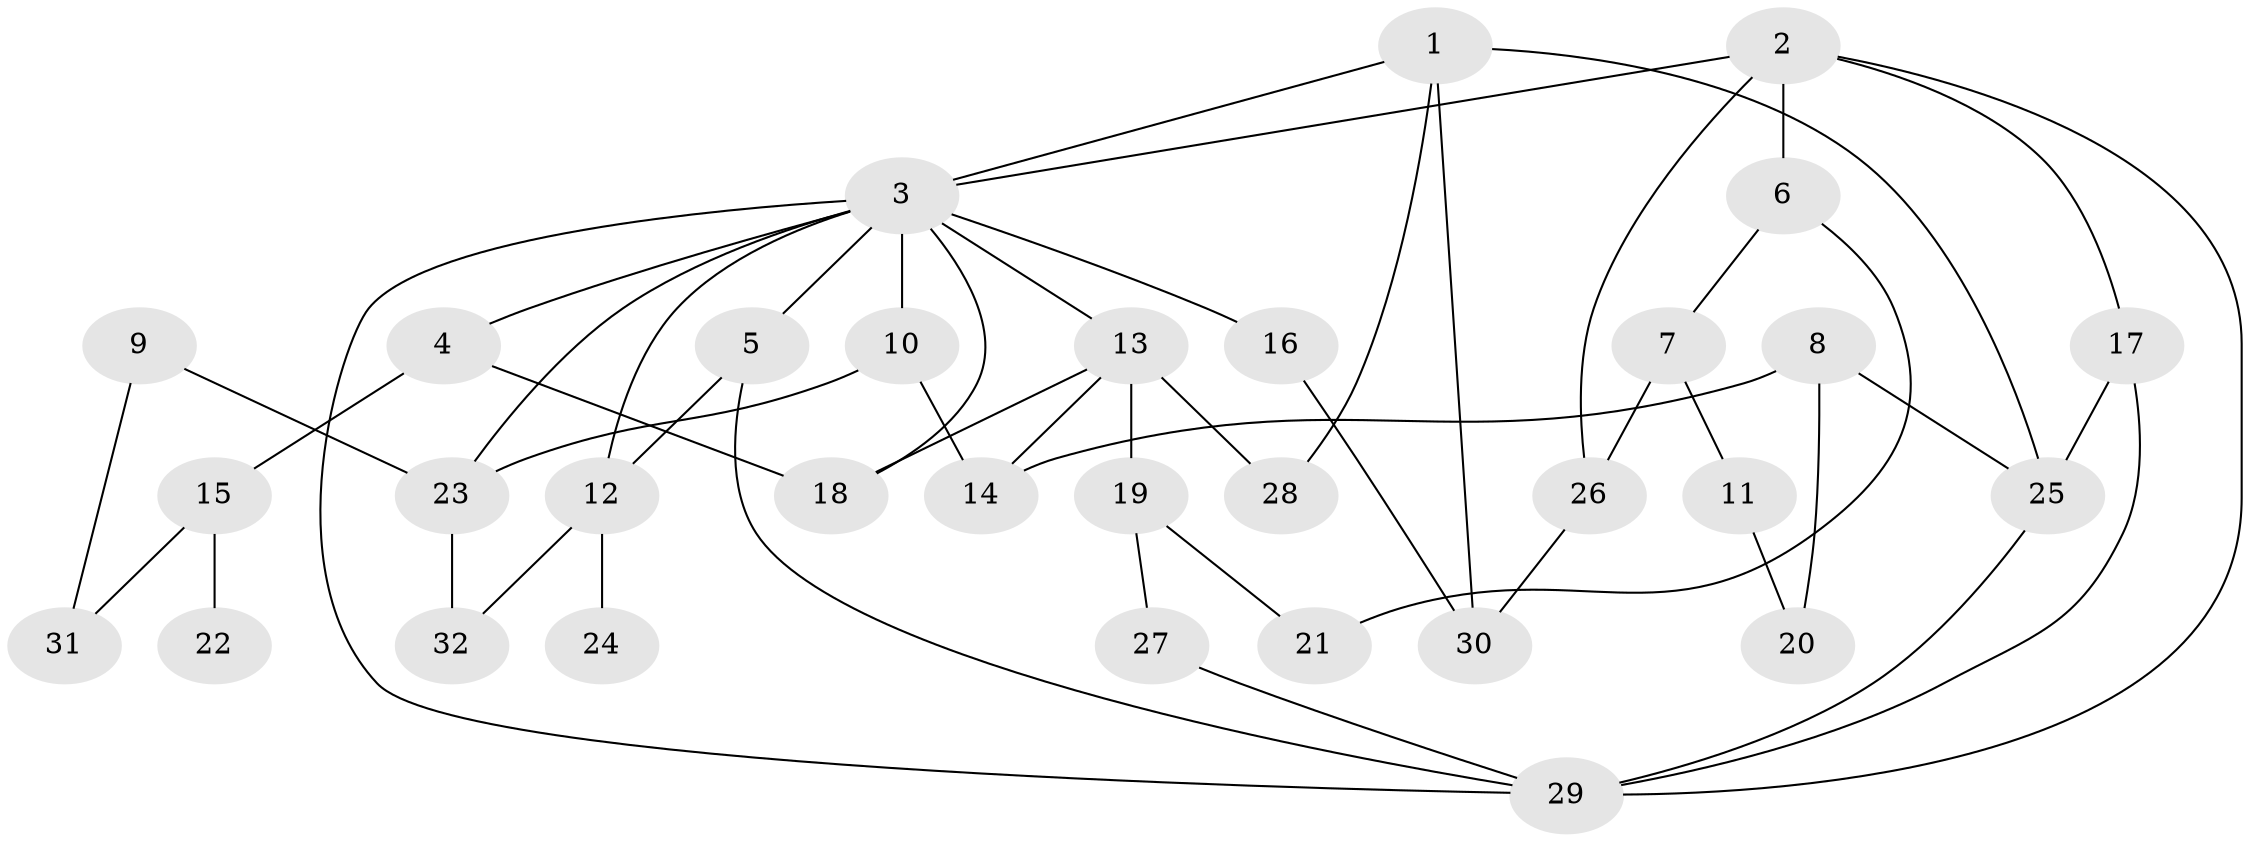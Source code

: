 // original degree distribution, {3: 0.31746031746031744, 8: 0.015873015873015872, 5: 0.047619047619047616, 1: 0.20634920634920634, 4: 0.12698412698412698, 2: 0.2857142857142857}
// Generated by graph-tools (version 1.1) at 2025/01/03/09/25 03:01:06]
// undirected, 32 vertices, 51 edges
graph export_dot {
graph [start="1"]
  node [color=gray90,style=filled];
  1;
  2;
  3;
  4;
  5;
  6;
  7;
  8;
  9;
  10;
  11;
  12;
  13;
  14;
  15;
  16;
  17;
  18;
  19;
  20;
  21;
  22;
  23;
  24;
  25;
  26;
  27;
  28;
  29;
  30;
  31;
  32;
  1 -- 3 [weight=1.0];
  1 -- 25 [weight=1.0];
  1 -- 28 [weight=1.0];
  1 -- 30 [weight=1.0];
  2 -- 3 [weight=1.0];
  2 -- 6 [weight=1.0];
  2 -- 17 [weight=1.0];
  2 -- 26 [weight=1.0];
  2 -- 29 [weight=1.0];
  3 -- 4 [weight=1.0];
  3 -- 5 [weight=1.0];
  3 -- 10 [weight=1.0];
  3 -- 12 [weight=1.0];
  3 -- 13 [weight=1.0];
  3 -- 16 [weight=1.0];
  3 -- 18 [weight=1.0];
  3 -- 23 [weight=1.0];
  3 -- 29 [weight=1.0];
  4 -- 15 [weight=1.0];
  4 -- 18 [weight=1.0];
  5 -- 12 [weight=1.0];
  5 -- 29 [weight=1.0];
  6 -- 7 [weight=1.0];
  6 -- 21 [weight=1.0];
  7 -- 11 [weight=1.0];
  7 -- 26 [weight=1.0];
  8 -- 14 [weight=1.0];
  8 -- 20 [weight=1.0];
  8 -- 25 [weight=1.0];
  9 -- 23 [weight=1.0];
  9 -- 31 [weight=1.0];
  10 -- 14 [weight=1.0];
  10 -- 23 [weight=1.0];
  11 -- 20 [weight=1.0];
  12 -- 24 [weight=1.0];
  12 -- 32 [weight=1.0];
  13 -- 14 [weight=1.0];
  13 -- 18 [weight=1.0];
  13 -- 19 [weight=1.0];
  13 -- 28 [weight=1.0];
  15 -- 22 [weight=1.0];
  15 -- 31 [weight=1.0];
  16 -- 30 [weight=1.0];
  17 -- 25 [weight=1.0];
  17 -- 29 [weight=1.0];
  19 -- 21 [weight=1.0];
  19 -- 27 [weight=1.0];
  23 -- 32 [weight=1.0];
  25 -- 29 [weight=1.0];
  26 -- 30 [weight=1.0];
  27 -- 29 [weight=1.0];
}
